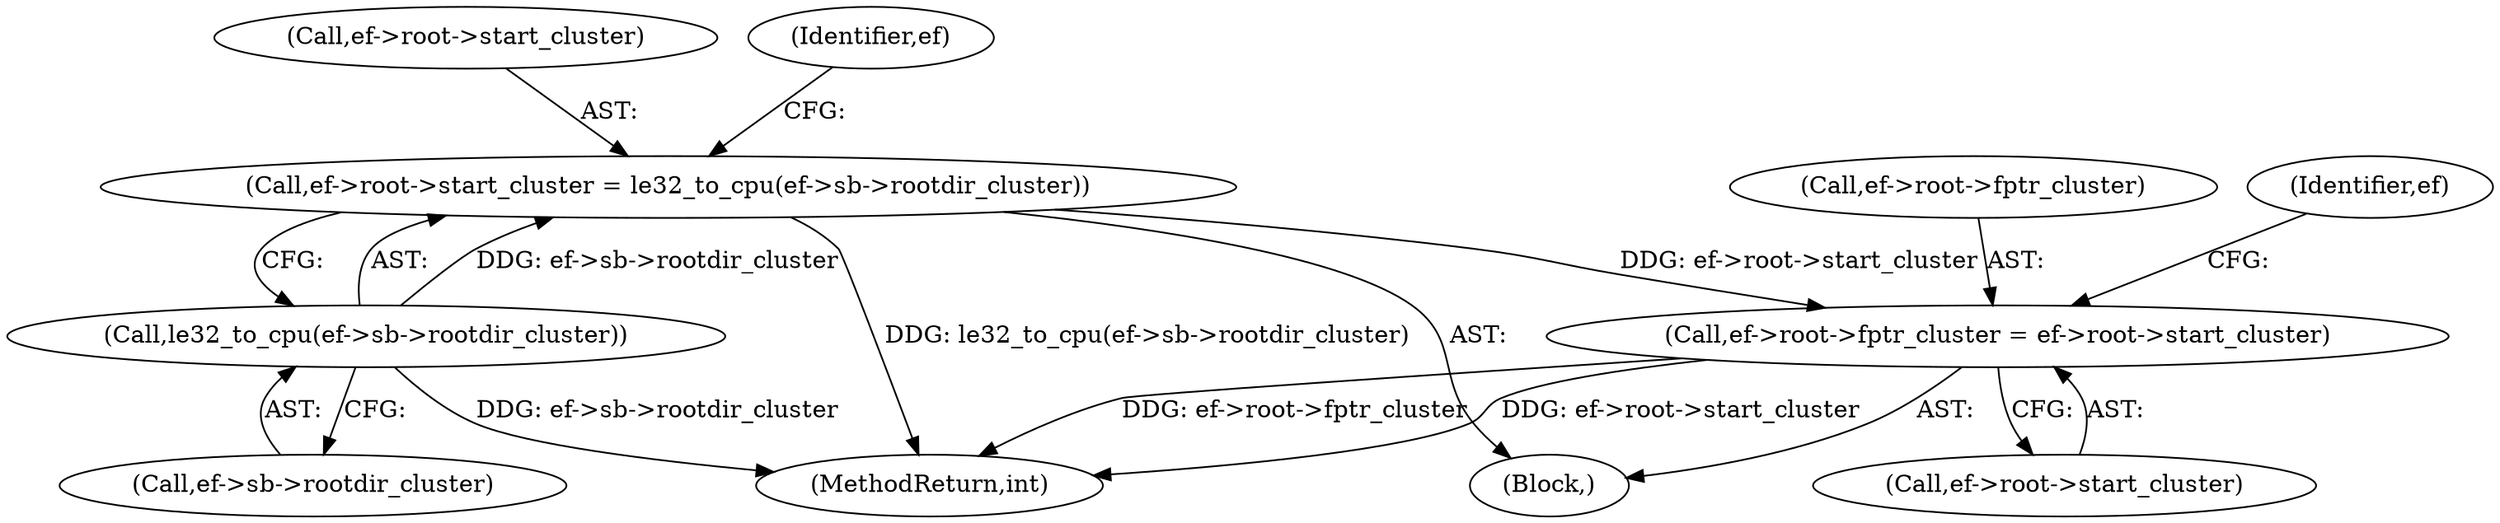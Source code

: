 digraph "0_exfat_2e86ae5f81da11f11673d0546efb525af02b7786@pointer" {
"1000561" [label="(Call,ef->root->fptr_cluster = ef->root->start_cluster)"];
"1000549" [label="(Call,ef->root->start_cluster = le32_to_cpu(ef->sb->rootdir_cluster))"];
"1000555" [label="(Call,le32_to_cpu(ef->sb->rootdir_cluster))"];
"1000576" [label="(Identifier,ef)"];
"1000705" [label="(MethodReturn,int)"];
"1000562" [label="(Call,ef->root->fptr_cluster)"];
"1000567" [label="(Call,ef->root->start_cluster)"];
"1000549" [label="(Call,ef->root->start_cluster = le32_to_cpu(ef->sb->rootdir_cluster))"];
"1000110" [label="(Block,)"];
"1000550" [label="(Call,ef->root->start_cluster)"];
"1000564" [label="(Identifier,ef)"];
"1000561" [label="(Call,ef->root->fptr_cluster = ef->root->start_cluster)"];
"1000555" [label="(Call,le32_to_cpu(ef->sb->rootdir_cluster))"];
"1000556" [label="(Call,ef->sb->rootdir_cluster)"];
"1000561" -> "1000110"  [label="AST: "];
"1000561" -> "1000567"  [label="CFG: "];
"1000562" -> "1000561"  [label="AST: "];
"1000567" -> "1000561"  [label="AST: "];
"1000576" -> "1000561"  [label="CFG: "];
"1000561" -> "1000705"  [label="DDG: ef->root->fptr_cluster"];
"1000561" -> "1000705"  [label="DDG: ef->root->start_cluster"];
"1000549" -> "1000561"  [label="DDG: ef->root->start_cluster"];
"1000549" -> "1000110"  [label="AST: "];
"1000549" -> "1000555"  [label="CFG: "];
"1000550" -> "1000549"  [label="AST: "];
"1000555" -> "1000549"  [label="AST: "];
"1000564" -> "1000549"  [label="CFG: "];
"1000549" -> "1000705"  [label="DDG: le32_to_cpu(ef->sb->rootdir_cluster)"];
"1000555" -> "1000549"  [label="DDG: ef->sb->rootdir_cluster"];
"1000555" -> "1000556"  [label="CFG: "];
"1000556" -> "1000555"  [label="AST: "];
"1000555" -> "1000705"  [label="DDG: ef->sb->rootdir_cluster"];
}
